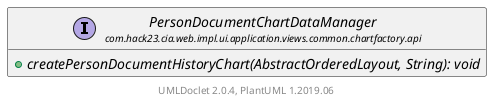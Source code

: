 @startuml
    set namespaceSeparator none
    hide empty fields
    hide empty methods

    interface "<size:14>PersonDocumentChartDataManager\n<size:10>com.hack23.cia.web.impl.ui.application.views.common.chartfactory.api" as com.hack23.cia.web.impl.ui.application.views.common.chartfactory.api.PersonDocumentChartDataManager [[PersonDocumentChartDataManager.html]] {
        {abstract} +createPersonDocumentHistoryChart(AbstractOrderedLayout, String): void
    }

    center footer UMLDoclet 2.0.4, PlantUML 1.2019.06
@enduml
